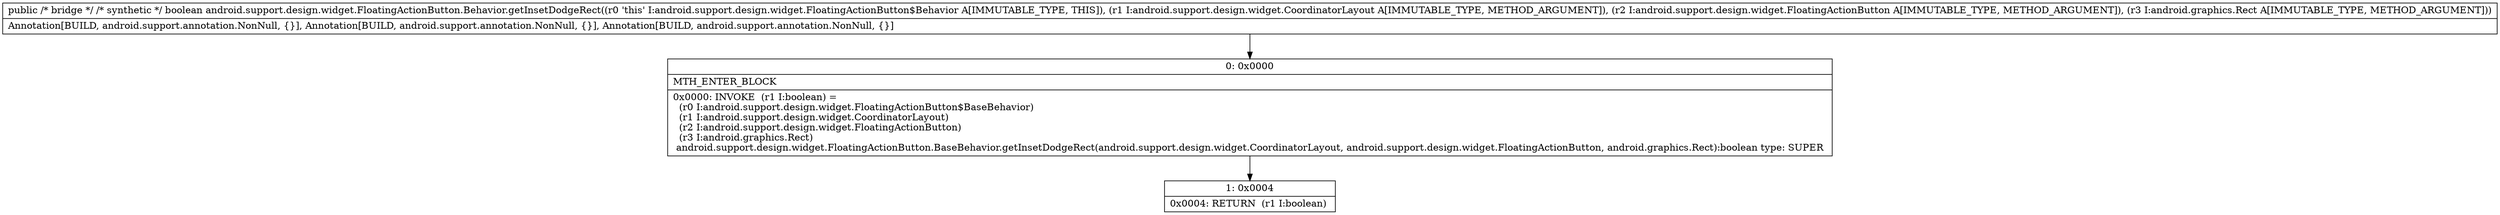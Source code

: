 digraph "CFG forandroid.support.design.widget.FloatingActionButton.Behavior.getInsetDodgeRect(Landroid\/support\/design\/widget\/CoordinatorLayout;Landroid\/support\/design\/widget\/FloatingActionButton;Landroid\/graphics\/Rect;)Z" {
Node_0 [shape=record,label="{0\:\ 0x0000|MTH_ENTER_BLOCK\l|0x0000: INVOKE  (r1 I:boolean) = \l  (r0 I:android.support.design.widget.FloatingActionButton$BaseBehavior)\l  (r1 I:android.support.design.widget.CoordinatorLayout)\l  (r2 I:android.support.design.widget.FloatingActionButton)\l  (r3 I:android.graphics.Rect)\l android.support.design.widget.FloatingActionButton.BaseBehavior.getInsetDodgeRect(android.support.design.widget.CoordinatorLayout, android.support.design.widget.FloatingActionButton, android.graphics.Rect):boolean type: SUPER \l}"];
Node_1 [shape=record,label="{1\:\ 0x0004|0x0004: RETURN  (r1 I:boolean) \l}"];
MethodNode[shape=record,label="{public \/* bridge *\/ \/* synthetic *\/ boolean android.support.design.widget.FloatingActionButton.Behavior.getInsetDodgeRect((r0 'this' I:android.support.design.widget.FloatingActionButton$Behavior A[IMMUTABLE_TYPE, THIS]), (r1 I:android.support.design.widget.CoordinatorLayout A[IMMUTABLE_TYPE, METHOD_ARGUMENT]), (r2 I:android.support.design.widget.FloatingActionButton A[IMMUTABLE_TYPE, METHOD_ARGUMENT]), (r3 I:android.graphics.Rect A[IMMUTABLE_TYPE, METHOD_ARGUMENT]))  | Annotation[BUILD, android.support.annotation.NonNull, \{\}], Annotation[BUILD, android.support.annotation.NonNull, \{\}], Annotation[BUILD, android.support.annotation.NonNull, \{\}]\l}"];
MethodNode -> Node_0;
Node_0 -> Node_1;
}

